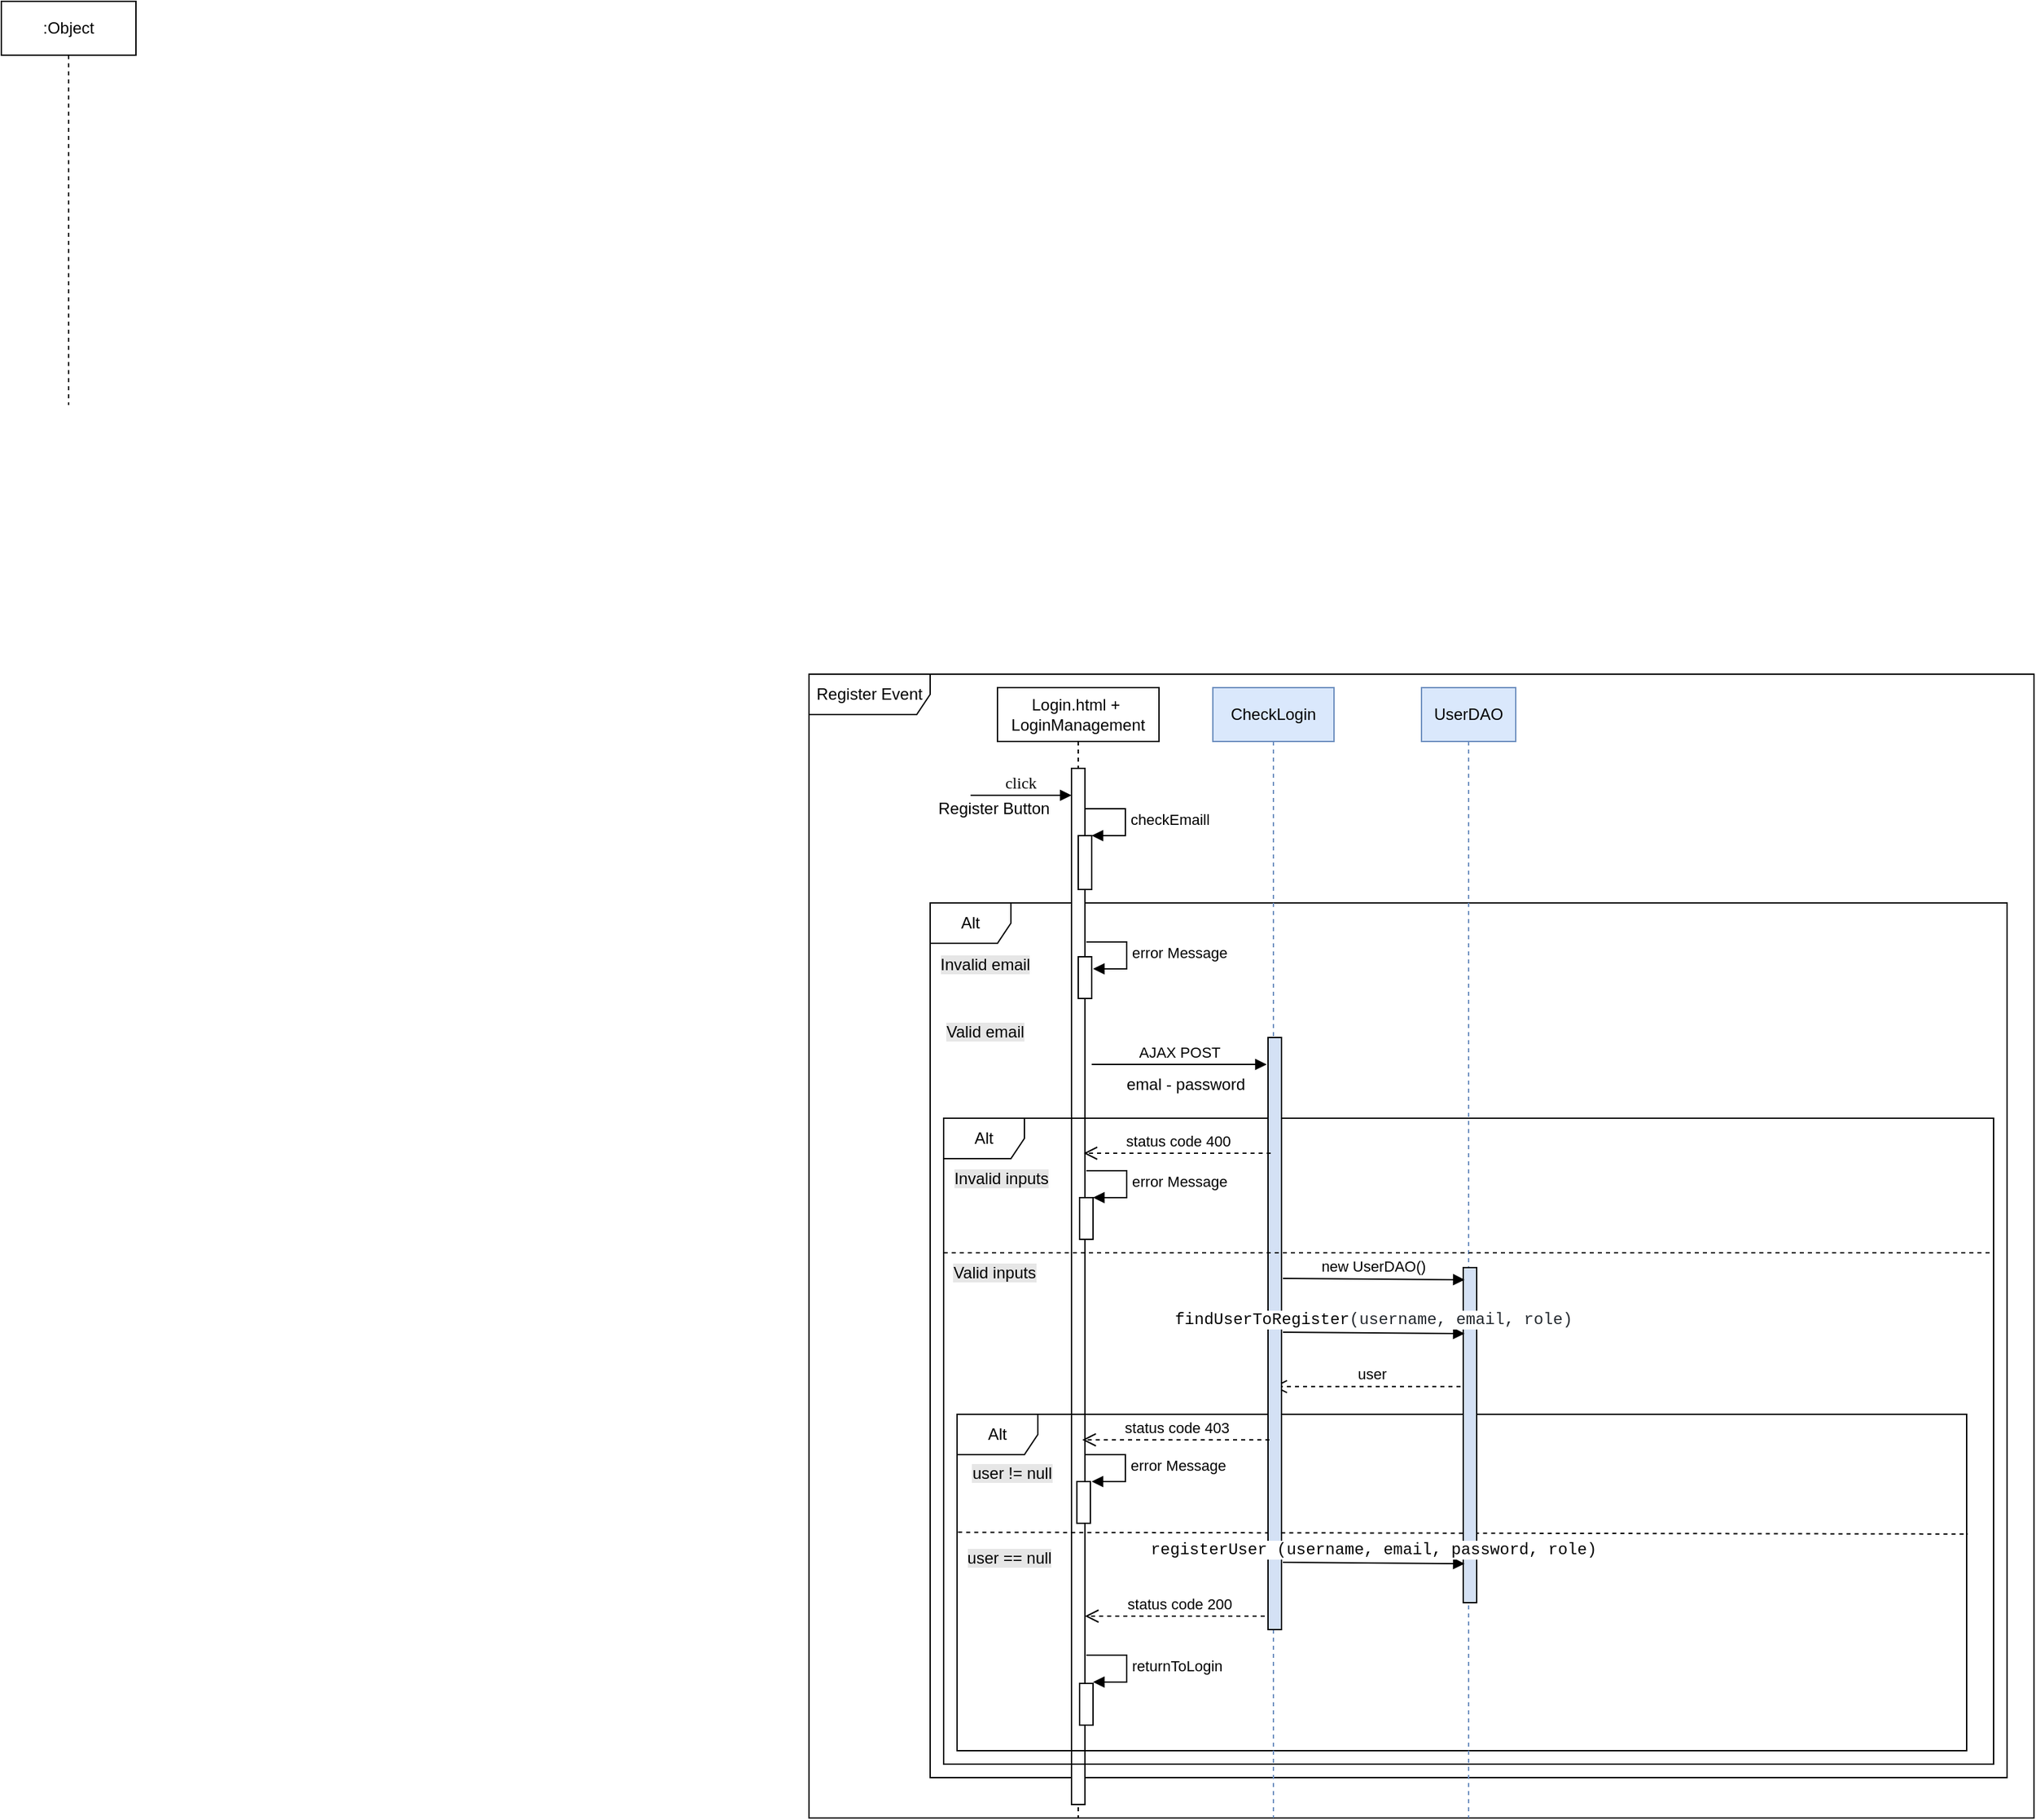 <mxfile version="19.0.3" type="device"><diagram name="Page-1" id="13e1069c-82ec-6db2-03f1-153e76fe0fe0"><mxGraphModel dx="2103" dy="1580" grid="1" gridSize="10" guides="1" tooltips="1" connect="1" arrows="1" fold="1" page="0" pageScale="1" pageWidth="1100" pageHeight="850" background="none" math="0" shadow="0"><root><mxCell id="0"/><mxCell id="1" parent="0"/><mxCell id="7voqY0uiNNwUF6z2wlHA-71" value="Register Event" style="shape=umlFrame;whiteSpace=wrap;html=1;labelBackgroundColor=#FFFFFF;fillColor=#FFFFFF;width=90;height=30;" vertex="1" parent="1"><mxGeometry x="-50" y="70" width="910" height="850" as="geometry"/></mxCell><mxCell id="7voqY0uiNNwUF6z2wlHA-1" value="Login.html +&amp;nbsp;&lt;br&gt;LoginManagement" style="shape=umlLifeline;perimeter=lifelinePerimeter;whiteSpace=wrap;html=1;container=1;collapsible=0;recursiveResize=0;outlineConnect=0;" vertex="1" parent="1"><mxGeometry x="90" y="80" width="120" height="840" as="geometry"/></mxCell><mxCell id="7voqY0uiNNwUF6z2wlHA-10" value="Alt" style="shape=umlFrame;whiteSpace=wrap;html=1;" vertex="1" parent="7voqY0uiNNwUF6z2wlHA-1"><mxGeometry x="-50" y="160" width="800" height="650" as="geometry"/></mxCell><mxCell id="7voqY0uiNNwUF6z2wlHA-4" value="&lt;span style=&quot;color: rgba(0, 0, 0, 0); font-family: monospace; font-size: 0px; text-align: start;&quot;&gt;%3CmxGraphModel%3E%3Croot%3E%3CmxCell%20id%3D%220%22%2F%3E%3CmxCell%20id%3D%221%22%20parent%3D%220%22%2F%3E%3CmxCell%20id%3D%222%22%20value%3D%22%26lt%3Bspan%20style%3D%26quot%3Bbackground-color%3A%20rgb(230%2C%20230%2C%20230)%3B%26quot%3B%26gt%3BInvalid%20email%26lt%3B%2Fspan%26gt%3B%22%20style%3D%22text%3Bhtml%3D1%3BstrokeColor%3Dnone%3BfillColor%3Dnone%3Balign%3Dcenter%3BverticalAlign%3Dmiddle%3BwhiteSpace%3Dwrap%3Brounded%3D0%3B%22%20vertex%3D%221%22%20parent%3D%221%22%3E%3CmxGeometry%20x%3D%2246%22%20y%3D%22269%22%20width%3D%2270%22%20height%3D%2230%22%20as%3D%22geometry%22%2F%3E%3C%2FmxCell%3E%3C%2Froot%3E%3C%2FmxGraphModel%3E&lt;/span&gt;" style="html=1;points=[];perimeter=orthogonalPerimeter;" vertex="1" parent="7voqY0uiNNwUF6z2wlHA-1"><mxGeometry x="55" y="60" width="10" height="770" as="geometry"/></mxCell><mxCell id="7baba1c4bc27f4b0-14" value="click" style="html=1;verticalAlign=bottom;endArrow=block;labelBackgroundColor=none;fontFamily=Verdana;fontSize=12;edgeStyle=elbowEdgeStyle;elbow=vertical;" parent="7voqY0uiNNwUF6z2wlHA-1" edge="1"><mxGeometry relative="1" as="geometry"><mxPoint x="-20" y="79.998" as="sourcePoint"/><mxPoint x="55" y="80.41" as="targetPoint"/></mxGeometry></mxCell><mxCell id="7voqY0uiNNwUF6z2wlHA-8" value="" style="html=1;points=[];perimeter=orthogonalPerimeter;" vertex="1" parent="7voqY0uiNNwUF6z2wlHA-1"><mxGeometry x="60" y="110" width="10" height="40" as="geometry"/></mxCell><mxCell id="7voqY0uiNNwUF6z2wlHA-9" value="checkEmaill" style="edgeStyle=orthogonalEdgeStyle;html=1;align=left;spacingLeft=2;endArrow=block;rounded=0;entryX=1;entryY=0;" edge="1" target="7voqY0uiNNwUF6z2wlHA-8" parent="7voqY0uiNNwUF6z2wlHA-1"><mxGeometry relative="1" as="geometry"><mxPoint x="65" y="90" as="sourcePoint"/><Array as="points"><mxPoint x="95" y="90"/><mxPoint x="95" y="110"/></Array></mxGeometry></mxCell><mxCell id="7voqY0uiNNwUF6z2wlHA-12" value="&lt;span style=&quot;background-color: rgb(230, 230, 230);&quot;&gt;Invalid email&lt;/span&gt;" style="text;html=1;strokeColor=none;fillColor=none;align=center;verticalAlign=middle;whiteSpace=wrap;rounded=0;" vertex="1" parent="7voqY0uiNNwUF6z2wlHA-1"><mxGeometry x="-44" y="191" width="70" height="30" as="geometry"/></mxCell><mxCell id="7voqY0uiNNwUF6z2wlHA-13" value="" style="html=1;points=[];perimeter=orthogonalPerimeter;" vertex="1" parent="7voqY0uiNNwUF6z2wlHA-1"><mxGeometry x="60" y="200" width="10" height="31" as="geometry"/></mxCell><mxCell id="7voqY0uiNNwUF6z2wlHA-18" value="emal - password" style="text;html=1;strokeColor=none;fillColor=none;align=center;verticalAlign=middle;whiteSpace=wrap;rounded=0;labelBackgroundColor=#FFFFFF;" vertex="1" parent="7voqY0uiNNwUF6z2wlHA-1"><mxGeometry x="90" y="280" width="100" height="30" as="geometry"/></mxCell><mxCell id="7voqY0uiNNwUF6z2wlHA-34" value="Alt" style="shape=umlFrame;whiteSpace=wrap;html=1;labelBackgroundColor=#FFFFFF;fillColor=#FFFFFF;" vertex="1" parent="7voqY0uiNNwUF6z2wlHA-1"><mxGeometry x="-40" y="320" width="780" height="480" as="geometry"/></mxCell><mxCell id="7voqY0uiNNwUF6z2wlHA-35" value="&lt;span style=&quot;background-color: rgb(230, 230, 230);&quot;&gt;Invalid inputs&lt;/span&gt;" style="text;html=1;strokeColor=none;fillColor=none;align=center;verticalAlign=middle;whiteSpace=wrap;rounded=0;" vertex="1" parent="7voqY0uiNNwUF6z2wlHA-1"><mxGeometry x="-34" y="350" width="74" height="30" as="geometry"/></mxCell><mxCell id="7voqY0uiNNwUF6z2wlHA-43" value="user" style="html=1;verticalAlign=bottom;endArrow=open;dashed=1;endSize=8;rounded=0;" edge="1" parent="7voqY0uiNNwUF6z2wlHA-1" target="7voqY0uiNNwUF6z2wlHA-3"><mxGeometry relative="1" as="geometry"><mxPoint x="350" y="519.41" as="sourcePoint"/><mxPoint x="270" y="519.41" as="targetPoint"/></mxGeometry></mxCell><mxCell id="7voqY0uiNNwUF6z2wlHA-45" value="Alt" style="shape=umlFrame;whiteSpace=wrap;html=1;labelBackgroundColor=#FFFFFF;fillColor=#FFFFFF;" vertex="1" parent="7voqY0uiNNwUF6z2wlHA-1"><mxGeometry x="-30" y="540" width="750" height="250" as="geometry"/></mxCell><mxCell id="7voqY0uiNNwUF6z2wlHA-47" value="&lt;span style=&quot;background-color: rgb(230, 230, 230);&quot;&gt;user != null&lt;/span&gt;" style="text;html=1;strokeColor=none;fillColor=none;align=center;verticalAlign=middle;whiteSpace=wrap;rounded=0;" vertex="1" parent="7voqY0uiNNwUF6z2wlHA-1"><mxGeometry x="-26" y="569" width="74" height="30" as="geometry"/></mxCell><mxCell id="7voqY0uiNNwUF6z2wlHA-53" value="&lt;span style=&quot;background-color: rgb(230, 230, 230);&quot;&gt;user == null&lt;/span&gt;" style="text;html=1;strokeColor=none;fillColor=none;align=center;verticalAlign=middle;whiteSpace=wrap;rounded=0;" vertex="1" parent="7voqY0uiNNwUF6z2wlHA-1"><mxGeometry x="-28" y="632" width="74" height="30" as="geometry"/></mxCell><mxCell id="7voqY0uiNNwUF6z2wlHA-57" value="status code 200" style="html=1;verticalAlign=bottom;endArrow=open;dashed=1;endSize=8;rounded=0;" edge="1" parent="7voqY0uiNNwUF6z2wlHA-1" source="7voqY0uiNNwUF6z2wlHA-3"><mxGeometry relative="1" as="geometry"><mxPoint x="145" y="690" as="sourcePoint"/><mxPoint x="65" y="690" as="targetPoint"/></mxGeometry></mxCell><mxCell id="7voqY0uiNNwUF6z2wlHA-68" value="" style="endArrow=none;dashed=1;html=1;rounded=0;exitX=0.001;exitY=0.213;exitDx=0;exitDy=0;exitPerimeter=0;" edge="1" parent="7voqY0uiNNwUF6z2wlHA-1"><mxGeometry width="50" height="50" relative="1" as="geometry"><mxPoint x="-29.25" y="627.68" as="sourcePoint"/><mxPoint x="721" y="629" as="targetPoint"/></mxGeometry></mxCell><mxCell id="7voqY0uiNNwUF6z2wlHA-2" value=":Object" style="shape=umlLifeline;perimeter=lifelinePerimeter;whiteSpace=wrap;html=1;container=1;collapsible=0;recursiveResize=0;outlineConnect=0;" vertex="1" parent="1"><mxGeometry x="-650" y="-430" width="100" height="300" as="geometry"/></mxCell><mxCell id="7voqY0uiNNwUF6z2wlHA-3" value="CheckLogin" style="shape=umlLifeline;perimeter=lifelinePerimeter;whiteSpace=wrap;html=1;container=1;collapsible=0;recursiveResize=0;outlineConnect=0;fillColor=#dae8fc;strokeColor=#6c8ebf;" vertex="1" parent="1"><mxGeometry x="250" y="80" width="90" height="840" as="geometry"/></mxCell><mxCell id="7voqY0uiNNwUF6z2wlHA-16" value="&lt;span style=&quot;color: rgba(0, 0, 0, 0); font-family: monospace; font-size: 0px; text-align: start;&quot;&gt;%3CmxGraphModel%3E%3Croot%3E%3CmxCell%20id%3D%220%22%2F%3E%3CmxCell%20id%3D%221%22%20parent%3D%220%22%2F%3E%3CmxCell%20id%3D%222%22%20value%3D%22%26lt%3Bspan%20style%3D%26quot%3Bbackground-color%3A%20rgb(230%2C%20230%2C%20230)%3B%26quot%3B%26gt%3BInvalid%20email%26lt%3B%2Fspan%26gt%3B%22%20style%3D%22text%3Bhtml%3D1%3BstrokeColor%3Dnone%3BfillColor%3Dnone%3Balign%3Dcenter%3BverticalAlign%3Dmiddle%3BwhiteSpace%3Dwrap%3Brounded%3D0%3B%22%20vertex%3D%221%22%20parent%3D%221%22%3E%3CmxGeometry%20x%3D%2246%22%20y%3D%22269%22%20width%3D%2270%22%20height%3D%2230%22%20as%3D%22geometry%22%2F%3E%3C%2FmxCell%3E%3C%2Froot%3E%3C%2FmxGraphModel%3E&lt;/span&gt;" style="html=1;points=[];perimeter=orthogonalPerimeter;fillColor=#D4E1F5;" vertex="1" parent="7voqY0uiNNwUF6z2wlHA-3"><mxGeometry x="41" y="260" width="10" height="440" as="geometry"/></mxCell><mxCell id="7voqY0uiNNwUF6z2wlHA-7" value="Register Button" style="text;html=1;align=center;verticalAlign=middle;resizable=0;points=[];autosize=1;strokeColor=none;fillColor=none;" vertex="1" parent="1"><mxGeometry x="37" y="160" width="100" height="20" as="geometry"/></mxCell><mxCell id="7voqY0uiNNwUF6z2wlHA-14" value="error Message" style="edgeStyle=orthogonalEdgeStyle;html=1;align=left;spacingLeft=2;endArrow=block;rounded=0;entryX=1;entryY=0;" edge="1" parent="1"><mxGeometry relative="1" as="geometry"><mxPoint x="156" y="269.0" as="sourcePoint"/><Array as="points"><mxPoint x="186" y="269"/><mxPoint x="186" y="289"/></Array><mxPoint x="161" y="289.0" as="targetPoint"/></mxGeometry></mxCell><mxCell id="7voqY0uiNNwUF6z2wlHA-15" value="&lt;span style=&quot;background-color: rgb(230, 230, 230);&quot;&gt;Valid email&lt;/span&gt;" style="text;html=1;strokeColor=none;fillColor=none;align=center;verticalAlign=middle;whiteSpace=wrap;rounded=0;" vertex="1" parent="1"><mxGeometry x="46" y="321" width="70" height="30" as="geometry"/></mxCell><mxCell id="7voqY0uiNNwUF6z2wlHA-17" value="AJAX POST" style="html=1;verticalAlign=bottom;endArrow=block;rounded=0;" edge="1" parent="1"><mxGeometry width="80" relative="1" as="geometry"><mxPoint x="160" y="360" as="sourcePoint"/><mxPoint x="290" y="360" as="targetPoint"/></mxGeometry></mxCell><mxCell id="7voqY0uiNNwUF6z2wlHA-19" value="UserDAO" style="shape=umlLifeline;perimeter=lifelinePerimeter;whiteSpace=wrap;html=1;container=1;collapsible=0;recursiveResize=0;outlineConnect=0;fillColor=#dae8fc;strokeColor=#6c8ebf;" vertex="1" parent="1"><mxGeometry x="405" y="80" width="70" height="840" as="geometry"/></mxCell><mxCell id="7voqY0uiNNwUF6z2wlHA-20" value="&lt;span style=&quot;color: rgba(0, 0, 0, 0); font-family: monospace; font-size: 0px; text-align: start;&quot;&gt;%3CmxGraphModel%3E%3Croot%3E%3CmxCell%20id%3D%220%22%2F%3E%3CmxCell%20id%3D%221%22%20parent%3D%220%22%2F%3E%3CmxCell%20id%3D%222%22%20value%3D%22%26lt%3Bspan%20style%3D%26quot%3Bbackground-color%3A%20rgb(230%2C%20230%2C%20230)%3B%26quot%3B%26gt%3BInvalid%20email%26lt%3B%2Fspan%26gt%3B%22%20style%3D%22text%3Bhtml%3D1%3BstrokeColor%3Dnone%3BfillColor%3Dnone%3Balign%3Dcenter%3BverticalAlign%3Dmiddle%3BwhiteSpace%3Dwrap%3Brounded%3D0%3B%22%20vertex%3D%221%22%20parent%3D%221%22%3E%3CmxGeometry%20x%3D%2246%22%20y%3D%22269%22%20width%3D%2270%22%20height%3D%2230%22%20as%3D%22geometry%22%2F%3E%3C%2FmxCell%3E%3C%2Froot%3E%3C%2FmxGraphModel%3E&lt;/span&gt;" style="html=1;points=[];perimeter=orthogonalPerimeter;fillColor=#D4E1F5;" vertex="1" parent="7voqY0uiNNwUF6z2wlHA-19"><mxGeometry x="31" y="431" width="10" height="249" as="geometry"/></mxCell><mxCell id="7voqY0uiNNwUF6z2wlHA-36" value="status code 400" style="html=1;verticalAlign=bottom;endArrow=open;dashed=1;endSize=8;rounded=0;" edge="1" parent="1"><mxGeometry relative="1" as="geometry"><mxPoint x="293" y="426" as="sourcePoint"/><mxPoint x="154" y="426" as="targetPoint"/></mxGeometry></mxCell><mxCell id="7voqY0uiNNwUF6z2wlHA-37" value="error Message" style="edgeStyle=orthogonalEdgeStyle;html=1;align=left;spacingLeft=2;endArrow=block;rounded=0;entryX=1;entryY=0;" edge="1" parent="1"><mxGeometry relative="1" as="geometry"><mxPoint x="156" y="439.0" as="sourcePoint"/><Array as="points"><mxPoint x="186" y="439"/><mxPoint x="186" y="459"/></Array><mxPoint x="161" y="459.0" as="targetPoint"/></mxGeometry></mxCell><mxCell id="7voqY0uiNNwUF6z2wlHA-38" value="" style="html=1;points=[];perimeter=orthogonalPerimeter;" vertex="1" parent="1"><mxGeometry x="151" y="459" width="10" height="31" as="geometry"/></mxCell><mxCell id="7voqY0uiNNwUF6z2wlHA-40" value="&lt;span style=&quot;background-color: rgb(230, 230, 230);&quot;&gt;Valid inputs&lt;/span&gt;" style="text;html=1;strokeColor=none;fillColor=none;align=center;verticalAlign=middle;whiteSpace=wrap;rounded=0;" vertex="1" parent="1"><mxGeometry x="51" y="500" width="74" height="30" as="geometry"/></mxCell><mxCell id="7voqY0uiNNwUF6z2wlHA-41" value="new UserDAO()" style="html=1;verticalAlign=bottom;endArrow=block;rounded=0;" edge="1" parent="1"><mxGeometry width="80" relative="1" as="geometry"><mxPoint x="302" y="519" as="sourcePoint"/><mxPoint x="437" y="520" as="targetPoint"/></mxGeometry></mxCell><mxCell id="7voqY0uiNNwUF6z2wlHA-42" value="&lt;span style=&quot;box-sizing: border-box; color: var(--color-prettylights-syntax-entity); font-family: ui-monospace, SFMono-Regular, &amp;quot;SF Mono&amp;quot;, Menlo, Consolas, &amp;quot;Liberation Mono&amp;quot;, monospace; font-size: 12px; text-align: start;&quot; class=&quot;pl-en&quot;&gt;findUserToRegister&lt;/span&gt;&lt;span style=&quot;color: rgb(36, 41, 47); font-family: ui-monospace, SFMono-Regular, &amp;quot;SF Mono&amp;quot;, Menlo, Consolas, &amp;quot;Liberation Mono&amp;quot;, monospace; font-size: 12px; text-align: start;&quot;&gt;(&lt;/span&gt;&lt;span style=&quot;box-sizing: border-box; color: rgb(36, 41, 47); font-family: ui-monospace, SFMono-Regular, &amp;quot;SF Mono&amp;quot;, Menlo, Consolas, &amp;quot;Liberation Mono&amp;quot;, monospace; font-size: 12px; text-align: start;&quot; class=&quot;pl-s1&quot;&gt;username&lt;/span&gt;&lt;span style=&quot;color: rgb(36, 41, 47); font-family: ui-monospace, SFMono-Regular, &amp;quot;SF Mono&amp;quot;, Menlo, Consolas, &amp;quot;Liberation Mono&amp;quot;, monospace; font-size: 12px; text-align: start;&quot;&gt;, &lt;/span&gt;&lt;span style=&quot;box-sizing: border-box; color: rgb(36, 41, 47); font-family: ui-monospace, SFMono-Regular, &amp;quot;SF Mono&amp;quot;, Menlo, Consolas, &amp;quot;Liberation Mono&amp;quot;, monospace; font-size: 12px; text-align: start;&quot; class=&quot;pl-s1&quot;&gt;email&lt;/span&gt;&lt;span style=&quot;color: rgb(36, 41, 47); font-family: ui-monospace, SFMono-Regular, &amp;quot;SF Mono&amp;quot;, Menlo, Consolas, &amp;quot;Liberation Mono&amp;quot;, monospace; font-size: 12px; text-align: start;&quot;&gt;, &lt;/span&gt;&lt;span style=&quot;box-sizing: border-box; color: rgb(36, 41, 47); font-family: ui-monospace, SFMono-Regular, &amp;quot;SF Mono&amp;quot;, Menlo, Consolas, &amp;quot;Liberation Mono&amp;quot;, monospace; font-size: 12px; text-align: start;&quot; class=&quot;pl-s1&quot;&gt;role&lt;/span&gt;&lt;span style=&quot;color: rgb(36, 41, 47); font-family: ui-monospace, SFMono-Regular, &amp;quot;SF Mono&amp;quot;, Menlo, Consolas, &amp;quot;Liberation Mono&amp;quot;, monospace; font-size: 12px; text-align: start;&quot;&gt;)&lt;/span&gt;" style="html=1;verticalAlign=bottom;endArrow=block;rounded=0;" edge="1" parent="1"><mxGeometry width="80" relative="1" as="geometry"><mxPoint x="302" y="559" as="sourcePoint"/><mxPoint x="437" y="560" as="targetPoint"/></mxGeometry></mxCell><mxCell id="7voqY0uiNNwUF6z2wlHA-44" value="" style="endArrow=none;dashed=1;html=1;rounded=0;exitX=0;exitY=0;exitDx=0;exitDy=0;" edge="1" parent="1"><mxGeometry width="50" height="50" relative="1" as="geometry"><mxPoint x="50" y="500" as="sourcePoint"/><mxPoint x="830" y="500" as="targetPoint"/></mxGeometry></mxCell><mxCell id="7voqY0uiNNwUF6z2wlHA-48" value="status code 403" style="html=1;verticalAlign=bottom;endArrow=open;dashed=1;endSize=8;rounded=0;" edge="1" parent="1"><mxGeometry relative="1" as="geometry"><mxPoint x="292" y="639" as="sourcePoint"/><mxPoint x="153" y="639" as="targetPoint"/></mxGeometry></mxCell><mxCell id="7voqY0uiNNwUF6z2wlHA-49" value="error Message" style="edgeStyle=orthogonalEdgeStyle;html=1;align=left;spacingLeft=2;endArrow=block;rounded=0;entryX=1;entryY=0;" edge="1" parent="1"><mxGeometry relative="1" as="geometry"><mxPoint x="155" y="650.0" as="sourcePoint"/><Array as="points"><mxPoint x="185" y="650"/><mxPoint x="185" y="670"/></Array><mxPoint x="160" y="670.0" as="targetPoint"/></mxGeometry></mxCell><mxCell id="7voqY0uiNNwUF6z2wlHA-50" value="" style="html=1;points=[];perimeter=orthogonalPerimeter;" vertex="1" parent="1"><mxGeometry x="149" y="670" width="10" height="31" as="geometry"/></mxCell><mxCell id="7voqY0uiNNwUF6z2wlHA-73" value="&lt;span style=&quot;font-family: ui-monospace, SFMono-Regular, &amp;quot;SF Mono&amp;quot;, Menlo, Consolas, &amp;quot;Liberation Mono&amp;quot;, monospace; font-size: 12px; text-align: start;&quot;&gt;registerUser (&lt;/span&gt;&lt;span style=&quot;box-sizing: border-box; font-family: ui-monospace, SFMono-Regular, &amp;quot;SF Mono&amp;quot;, Menlo, Consolas, &amp;quot;Liberation Mono&amp;quot;, monospace; font-size: 12px; text-align: start;&quot; class=&quot;pl-s1&quot;&gt;username&lt;/span&gt;&lt;span style=&quot;font-family: ui-monospace, SFMono-Regular, &amp;quot;SF Mono&amp;quot;, Menlo, Consolas, &amp;quot;Liberation Mono&amp;quot;, monospace; font-size: 12px; text-align: start;&quot;&gt;, &lt;/span&gt;&lt;span style=&quot;box-sizing: border-box; font-family: ui-monospace, SFMono-Regular, &amp;quot;SF Mono&amp;quot;, Menlo, Consolas, &amp;quot;Liberation Mono&amp;quot;, monospace; font-size: 12px; text-align: start;&quot; class=&quot;pl-s1&quot;&gt;email&lt;/span&gt;&lt;span style=&quot;font-family: ui-monospace, SFMono-Regular, &amp;quot;SF Mono&amp;quot;, Menlo, Consolas, &amp;quot;Liberation Mono&amp;quot;, monospace; font-size: 12px; text-align: start;&quot;&gt;, &lt;/span&gt;&lt;span style=&quot;box-sizing: border-box; font-family: ui-monospace, SFMono-Regular, &amp;quot;SF Mono&amp;quot;, Menlo, Consolas, &amp;quot;Liberation Mono&amp;quot;, monospace; font-size: 12px; text-align: start;&quot; class=&quot;pl-s1&quot;&gt;password&lt;/span&gt;&lt;span style=&quot;font-family: ui-monospace, SFMono-Regular, &amp;quot;SF Mono&amp;quot;, Menlo, Consolas, &amp;quot;Liberation Mono&amp;quot;, monospace; font-size: 12px; text-align: start;&quot;&gt;, &lt;/span&gt;&lt;span style=&quot;box-sizing: border-box; font-family: ui-monospace, SFMono-Regular, &amp;quot;SF Mono&amp;quot;, Menlo, Consolas, &amp;quot;Liberation Mono&amp;quot;, monospace; font-size: 12px; text-align: start;&quot; class=&quot;pl-s1&quot;&gt;role&lt;/span&gt;&lt;span style=&quot;font-family: ui-monospace, SFMono-Regular, &amp;quot;SF Mono&amp;quot;, Menlo, Consolas, &amp;quot;Liberation Mono&amp;quot;, monospace; font-size: 12px; text-align: start;&quot;&gt;)&lt;/span&gt;" style="html=1;verticalAlign=bottom;endArrow=block;rounded=0;" edge="1" parent="1"><mxGeometry width="80" relative="1" as="geometry"><mxPoint x="302" y="730" as="sourcePoint"/><mxPoint x="437" y="731" as="targetPoint"/></mxGeometry></mxCell><mxCell id="7voqY0uiNNwUF6z2wlHA-74" value="returnToLogin" style="edgeStyle=orthogonalEdgeStyle;html=1;align=left;spacingLeft=2;endArrow=block;rounded=0;entryX=1;entryY=0;" edge="1" parent="1"><mxGeometry relative="1" as="geometry"><mxPoint x="156" y="799" as="sourcePoint"/><Array as="points"><mxPoint x="186" y="799"/><mxPoint x="186" y="819"/></Array><mxPoint x="161" y="819" as="targetPoint"/></mxGeometry></mxCell><mxCell id="7voqY0uiNNwUF6z2wlHA-75" value="" style="html=1;points=[];perimeter=orthogonalPerimeter;" vertex="1" parent="1"><mxGeometry x="151" y="820" width="10" height="31" as="geometry"/></mxCell></root></mxGraphModel></diagram></mxfile>